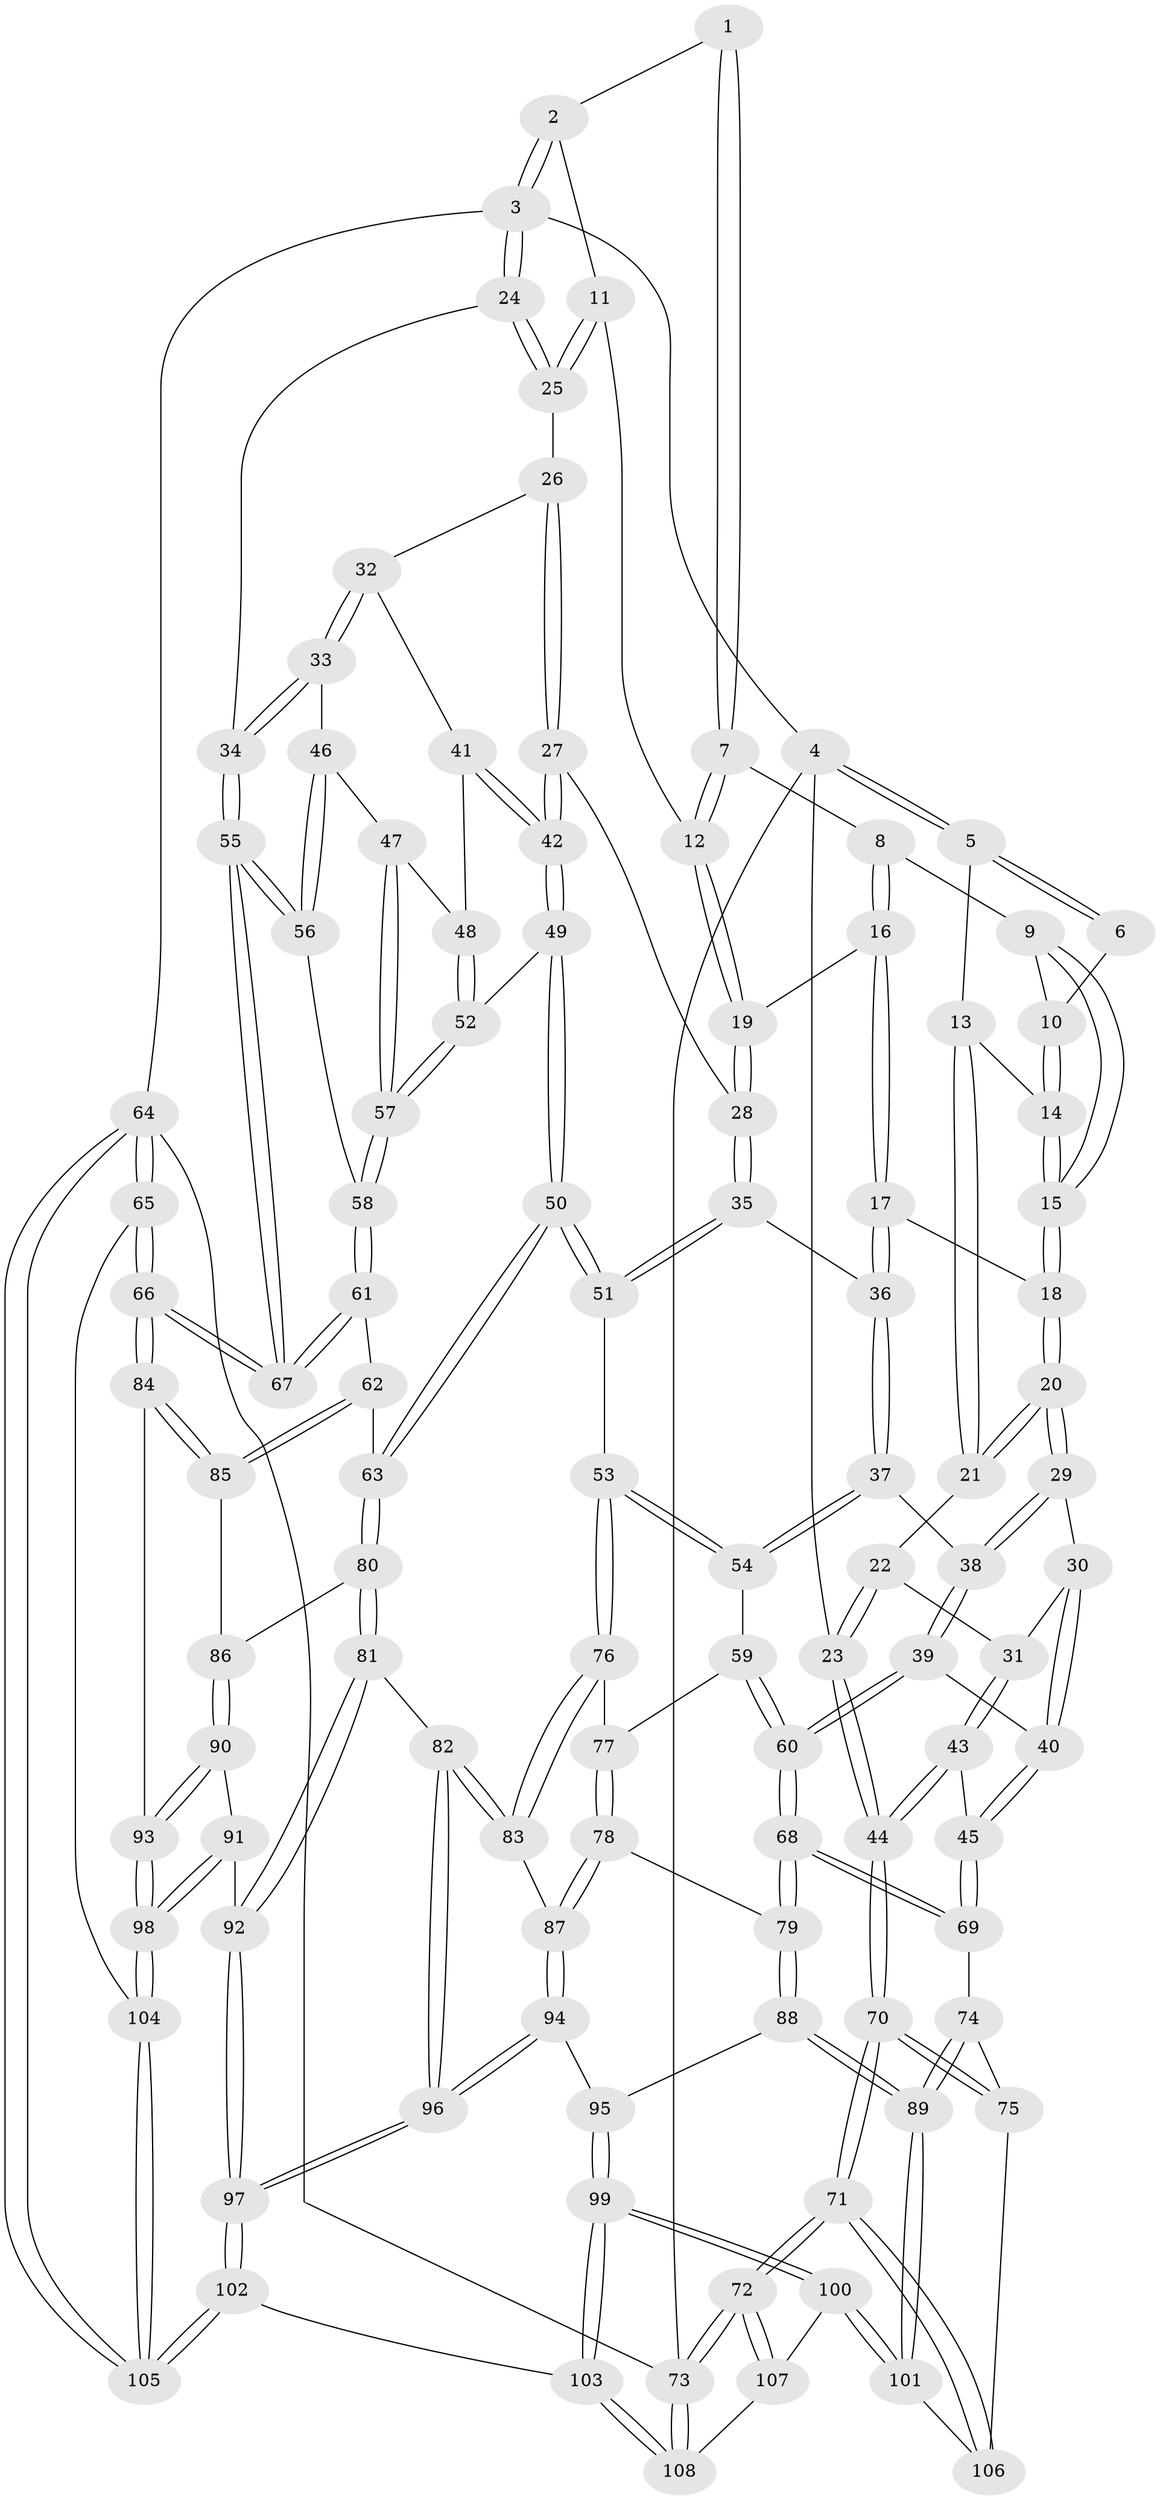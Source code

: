 // Generated by graph-tools (version 1.1) at 2025/11/02/27/25 16:11:51]
// undirected, 108 vertices, 267 edges
graph export_dot {
graph [start="1"]
  node [color=gray90,style=filled];
  1 [pos="+0.4570096159169897+0"];
  2 [pos="+0.8286526285421952+0"];
  3 [pos="+1+0"];
  4 [pos="+0+0"];
  5 [pos="+0+0"];
  6 [pos="+0.3676081593249919+0"];
  7 [pos="+0.4811495686883472+0.044586177173942185"];
  8 [pos="+0.41652904062797025+0.09710961765461758"];
  9 [pos="+0.40872405759101066+0.09630061582521207"];
  10 [pos="+0.3174168580342886+0.05494633233998878"];
  11 [pos="+0.7242616673902397+0.1007271104783561"];
  12 [pos="+0.626645424889583+0.15000485347724601"];
  13 [pos="+0.19073345490908927+0.09704472030448236"];
  14 [pos="+0.23265238420954404+0.11048262325385512"];
  15 [pos="+0.28743258552391+0.19466445684227687"];
  16 [pos="+0.42352675348210345+0.15228149542749841"];
  17 [pos="+0.3428127939859318+0.276188957981984"];
  18 [pos="+0.31077628384763684+0.26488408775460665"];
  19 [pos="+0.5735376385774256+0.24320819327544554"];
  20 [pos="+0.2192200421498058+0.3129952841563523"];
  21 [pos="+0.1030870631536538+0.25141370545638986"];
  22 [pos="+0.05890962062702125+0.26018675951377507"];
  23 [pos="+0+0.22417063917994096"];
  24 [pos="+1+0.11216441542676785"];
  25 [pos="+0.8163995112848587+0.20008611703703058"];
  26 [pos="+0.8183313321492657+0.26486861999987543"];
  27 [pos="+0.6716644765763168+0.36348078146875296"];
  28 [pos="+0.5663083249489215+0.26998188973188864"];
  29 [pos="+0.21782236284847553+0.3197306468534502"];
  30 [pos="+0.1565499560900854+0.3867586872982646"];
  31 [pos="+0.10443359716919885+0.39145578527674063"];
  32 [pos="+0.8604080170662223+0.3378340523015151"];
  33 [pos="+0.9397751801116483+0.3643207638787782"];
  34 [pos="+1+0.24141151364977892"];
  35 [pos="+0.4756108604798149+0.33497590945052547"];
  36 [pos="+0.3877538054397176+0.3135147679661495"];
  37 [pos="+0.31163348861997303+0.45796272418228656"];
  38 [pos="+0.25844088384012814+0.4562042531983566"];
  39 [pos="+0.19525300262451115+0.5060710466024917"];
  40 [pos="+0.18042717899397792+0.5030434699410916"];
  41 [pos="+0.8248954665309848+0.3912117800994018"];
  42 [pos="+0.6903253086711377+0.43285398857379304"];
  43 [pos="+0.009949116037791389+0.5163068214361138"];
  44 [pos="+0+0.4775148506747466"];
  45 [pos="+0.03008249707777418+0.5262685805647255"];
  46 [pos="+0.9362442539145628+0.4051720690351531"];
  47 [pos="+0.8905768548945393+0.4550197335551954"];
  48 [pos="+0.8294761197612222+0.41771155120530107"];
  49 [pos="+0.6882471728661358+0.44423416942302085"];
  50 [pos="+0.6129615900195543+0.5528356713720683"];
  51 [pos="+0.4993566594231186+0.5283913127655024"];
  52 [pos="+0.8266469901451391+0.5125363610078143"];
  53 [pos="+0.45398412893071155+0.5568051636037281"];
  54 [pos="+0.38603672527112576+0.5374388114524988"];
  55 [pos="+1+0.6258610557912142"];
  56 [pos="+0.9558192596850091+0.46546800867838656"];
  57 [pos="+0.8521114131831904+0.549328536004563"];
  58 [pos="+0.8567489938182292+0.562573043252455"];
  59 [pos="+0.2525968310798561+0.6025433077505145"];
  60 [pos="+0.24222859588619017+0.6023414494763963"];
  61 [pos="+0.8575178821449668+0.571211110577333"];
  62 [pos="+0.8246561256820797+0.6106999429177814"];
  63 [pos="+0.6455487392293054+0.6019840274844637"];
  64 [pos="+1+1"];
  65 [pos="+1+0.8550414854651381"];
  66 [pos="+1+0.7543311044272255"];
  67 [pos="+1+0.6350493167344657"];
  68 [pos="+0.19265743545355588+0.6724436790408596"];
  69 [pos="+0.09449647762963846+0.6458285554823652"];
  70 [pos="+0+0.7705530921790554"];
  71 [pos="+0+1"];
  72 [pos="+0+1"];
  73 [pos="+0+1"];
  74 [pos="+0.06852591905969348+0.6947050907552307"];
  75 [pos="+0+0.7768047049660465"];
  76 [pos="+0.4313703062871882+0.6483248492490403"];
  77 [pos="+0.29220427027208346+0.6378963563063724"];
  78 [pos="+0.3312995602086467+0.7319717253825754"];
  79 [pos="+0.21401213883522166+0.7434627095009397"];
  80 [pos="+0.640070859920247+0.6751239821401027"];
  81 [pos="+0.5769249661136973+0.7672401705616422"];
  82 [pos="+0.5759106932678894+0.767039200312054"];
  83 [pos="+0.42787934374396097+0.6981742795219004"];
  84 [pos="+0.9210624664725108+0.7987410634103391"];
  85 [pos="+0.837671021939397+0.7017779751973557"];
  86 [pos="+0.7354873200359834+0.7482517721386105"];
  87 [pos="+0.3843698342688796+0.7454882841907146"];
  88 [pos="+0.20193527567588918+0.7735199482609585"];
  89 [pos="+0.14349309634108176+0.8403128192486607"];
  90 [pos="+0.7343992355267744+0.7765098954655771"];
  91 [pos="+0.6498552017372893+0.8223102192524439"];
  92 [pos="+0.5890353630997313+0.8021041183358906"];
  93 [pos="+0.8131720025186236+0.9231624629294903"];
  94 [pos="+0.3844770601877545+0.7997846250608892"];
  95 [pos="+0.3131932257948868+0.8443569891176468"];
  96 [pos="+0.4218560579292717+0.8527753337436487"];
  97 [pos="+0.5013878017666514+1"];
  98 [pos="+0.7921652347595707+0.9734232943856596"];
  99 [pos="+0.24699616615989675+1"];
  100 [pos="+0.13783065490096935+0.8634957525689683"];
  101 [pos="+0.13548315536034464+0.8575648021761143"];
  102 [pos="+0.5024873284027723+1"];
  103 [pos="+0.323356894350415+1"];
  104 [pos="+0.7883759222036699+0.997790702972609"];
  105 [pos="+0.7211789608364991+1"];
  106 [pos="+0.10815556063392412+0.8536631874136267"];
  107 [pos="+0.12491385694745939+0.8799403359526"];
  108 [pos="+0+1"];
  1 -- 2;
  1 -- 7;
  1 -- 7;
  2 -- 3;
  2 -- 3;
  2 -- 11;
  3 -- 4;
  3 -- 24;
  3 -- 24;
  3 -- 64;
  4 -- 5;
  4 -- 5;
  4 -- 23;
  4 -- 73;
  5 -- 6;
  5 -- 6;
  5 -- 13;
  6 -- 10;
  7 -- 8;
  7 -- 12;
  7 -- 12;
  8 -- 9;
  8 -- 16;
  8 -- 16;
  9 -- 10;
  9 -- 15;
  9 -- 15;
  10 -- 14;
  10 -- 14;
  11 -- 12;
  11 -- 25;
  11 -- 25;
  12 -- 19;
  12 -- 19;
  13 -- 14;
  13 -- 21;
  13 -- 21;
  14 -- 15;
  14 -- 15;
  15 -- 18;
  15 -- 18;
  16 -- 17;
  16 -- 17;
  16 -- 19;
  17 -- 18;
  17 -- 36;
  17 -- 36;
  18 -- 20;
  18 -- 20;
  19 -- 28;
  19 -- 28;
  20 -- 21;
  20 -- 21;
  20 -- 29;
  20 -- 29;
  21 -- 22;
  22 -- 23;
  22 -- 23;
  22 -- 31;
  23 -- 44;
  23 -- 44;
  24 -- 25;
  24 -- 25;
  24 -- 34;
  25 -- 26;
  26 -- 27;
  26 -- 27;
  26 -- 32;
  27 -- 28;
  27 -- 42;
  27 -- 42;
  28 -- 35;
  28 -- 35;
  29 -- 30;
  29 -- 38;
  29 -- 38;
  30 -- 31;
  30 -- 40;
  30 -- 40;
  31 -- 43;
  31 -- 43;
  32 -- 33;
  32 -- 33;
  32 -- 41;
  33 -- 34;
  33 -- 34;
  33 -- 46;
  34 -- 55;
  34 -- 55;
  35 -- 36;
  35 -- 51;
  35 -- 51;
  36 -- 37;
  36 -- 37;
  37 -- 38;
  37 -- 54;
  37 -- 54;
  38 -- 39;
  38 -- 39;
  39 -- 40;
  39 -- 60;
  39 -- 60;
  40 -- 45;
  40 -- 45;
  41 -- 42;
  41 -- 42;
  41 -- 48;
  42 -- 49;
  42 -- 49;
  43 -- 44;
  43 -- 44;
  43 -- 45;
  44 -- 70;
  44 -- 70;
  45 -- 69;
  45 -- 69;
  46 -- 47;
  46 -- 56;
  46 -- 56;
  47 -- 48;
  47 -- 57;
  47 -- 57;
  48 -- 52;
  48 -- 52;
  49 -- 50;
  49 -- 50;
  49 -- 52;
  50 -- 51;
  50 -- 51;
  50 -- 63;
  50 -- 63;
  51 -- 53;
  52 -- 57;
  52 -- 57;
  53 -- 54;
  53 -- 54;
  53 -- 76;
  53 -- 76;
  54 -- 59;
  55 -- 56;
  55 -- 56;
  55 -- 67;
  55 -- 67;
  56 -- 58;
  57 -- 58;
  57 -- 58;
  58 -- 61;
  58 -- 61;
  59 -- 60;
  59 -- 60;
  59 -- 77;
  60 -- 68;
  60 -- 68;
  61 -- 62;
  61 -- 67;
  61 -- 67;
  62 -- 63;
  62 -- 85;
  62 -- 85;
  63 -- 80;
  63 -- 80;
  64 -- 65;
  64 -- 65;
  64 -- 105;
  64 -- 105;
  64 -- 73;
  65 -- 66;
  65 -- 66;
  65 -- 104;
  66 -- 67;
  66 -- 67;
  66 -- 84;
  66 -- 84;
  68 -- 69;
  68 -- 69;
  68 -- 79;
  68 -- 79;
  69 -- 74;
  70 -- 71;
  70 -- 71;
  70 -- 75;
  70 -- 75;
  71 -- 72;
  71 -- 72;
  71 -- 106;
  71 -- 106;
  72 -- 73;
  72 -- 73;
  72 -- 107;
  72 -- 107;
  73 -- 108;
  73 -- 108;
  74 -- 75;
  74 -- 89;
  74 -- 89;
  75 -- 106;
  76 -- 77;
  76 -- 83;
  76 -- 83;
  77 -- 78;
  77 -- 78;
  78 -- 79;
  78 -- 87;
  78 -- 87;
  79 -- 88;
  79 -- 88;
  80 -- 81;
  80 -- 81;
  80 -- 86;
  81 -- 82;
  81 -- 92;
  81 -- 92;
  82 -- 83;
  82 -- 83;
  82 -- 96;
  82 -- 96;
  83 -- 87;
  84 -- 85;
  84 -- 85;
  84 -- 93;
  85 -- 86;
  86 -- 90;
  86 -- 90;
  87 -- 94;
  87 -- 94;
  88 -- 89;
  88 -- 89;
  88 -- 95;
  89 -- 101;
  89 -- 101;
  90 -- 91;
  90 -- 93;
  90 -- 93;
  91 -- 92;
  91 -- 98;
  91 -- 98;
  92 -- 97;
  92 -- 97;
  93 -- 98;
  93 -- 98;
  94 -- 95;
  94 -- 96;
  94 -- 96;
  95 -- 99;
  95 -- 99;
  96 -- 97;
  96 -- 97;
  97 -- 102;
  97 -- 102;
  98 -- 104;
  98 -- 104;
  99 -- 100;
  99 -- 100;
  99 -- 103;
  99 -- 103;
  100 -- 101;
  100 -- 101;
  100 -- 107;
  101 -- 106;
  102 -- 103;
  102 -- 105;
  102 -- 105;
  103 -- 108;
  103 -- 108;
  104 -- 105;
  104 -- 105;
  107 -- 108;
}
